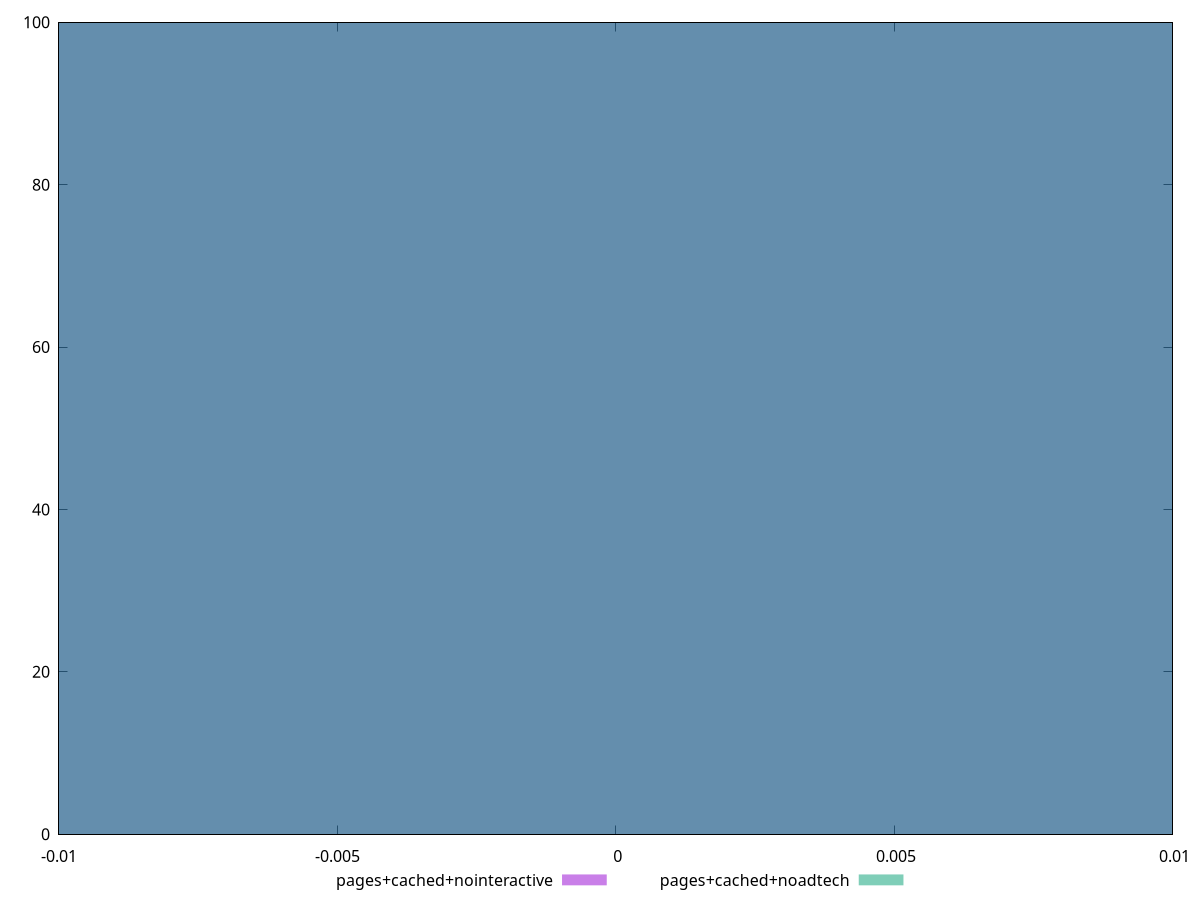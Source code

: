 reset

$pagesCachedNointeractive <<EOF
0 100
EOF

$pagesCachedNoadtech <<EOF
0 100
EOF

set key outside below
set boxwidth 0.1
set xrange [-0.01:0.01]
set yrange [0:100]
set trange [0:100]
set style fill transparent solid 0.5 noborder
set terminal svg size 640, 500 enhanced background rgb 'white'
set output "report_00008_2021-01-22T20:58:29.167/unminified-javascript/comparison/histogram/3_vs_4.svg"

plot $pagesCachedNointeractive title "pages+cached+nointeractive" with boxes, \
     $pagesCachedNoadtech title "pages+cached+noadtech" with boxes

reset
